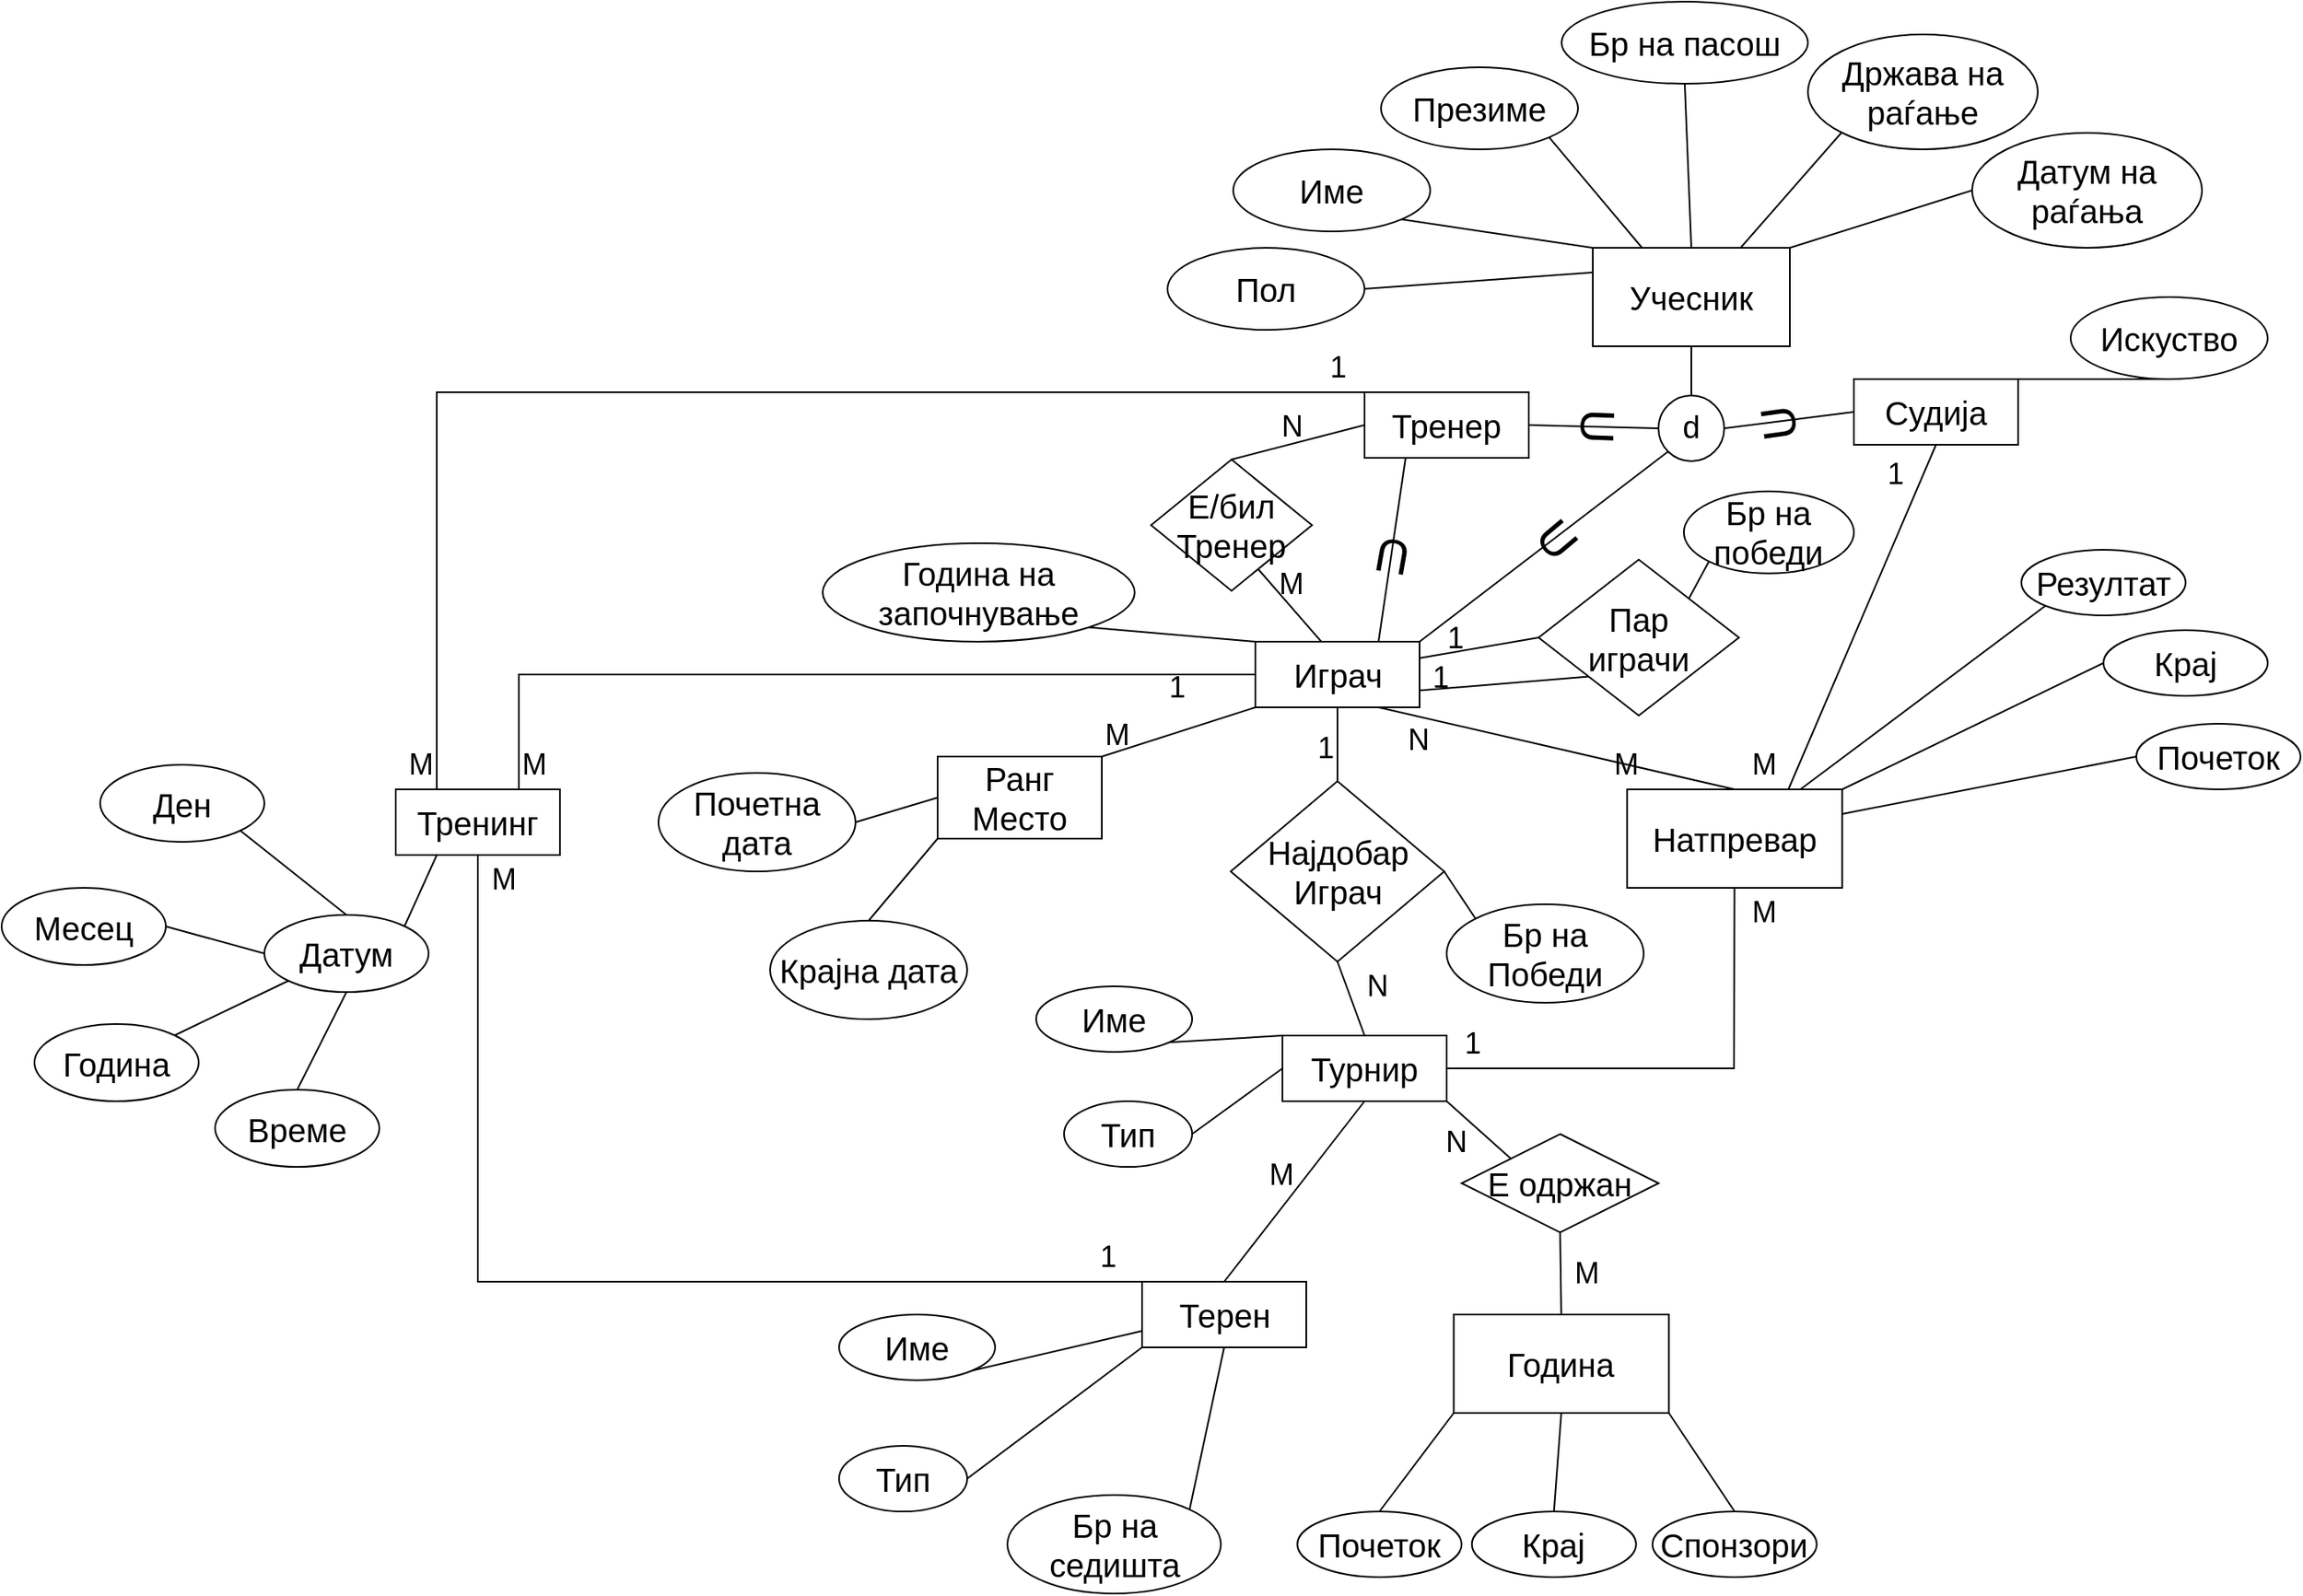 <mxfile version="22.0.8" type="github">
  <diagram name="Page-1" id="FcwNLVSg7qlGRx2GJkR5">
    <mxGraphModel dx="2709" dy="1056" grid="0" gridSize="10" guides="1" tooltips="1" connect="1" arrows="1" fold="1" page="0" pageScale="1" pageWidth="2000" pageHeight="2000" math="0" shadow="0">
      <root>
        <mxCell id="0" />
        <mxCell id="1" parent="0" />
        <mxCell id="ydbUJO7ty46xzWbRGcLs-16" style="edgeStyle=none;shape=connector;rounded=0;orthogonalLoop=1;jettySize=auto;html=1;exitX=0.5;exitY=1;exitDx=0;exitDy=0;labelBackgroundColor=default;strokeColor=default;align=center;verticalAlign=middle;fontFamily=Helvetica;fontSize=11;fontColor=default;endArrow=none;endFill=0;" parent="1" source="ydbUJO7ty46xzWbRGcLs-1" target="ydbUJO7ty46xzWbRGcLs-14" edge="1">
          <mxGeometry relative="1" as="geometry" />
        </mxCell>
        <mxCell id="ydbUJO7ty46xzWbRGcLs-1" value="&lt;font style=&quot;font-size: 20px;&quot;&gt;Учесник&lt;/font&gt;" style="rounded=0;whiteSpace=wrap;html=1;" parent="1" vertex="1">
          <mxGeometry x="499" y="240" width="120" height="60" as="geometry" />
        </mxCell>
        <mxCell id="ydbUJO7ty46xzWbRGcLs-9" style="edgeStyle=none;shape=connector;rounded=0;orthogonalLoop=1;jettySize=auto;html=1;exitX=1;exitY=1;exitDx=0;exitDy=0;entryX=0;entryY=0;entryDx=0;entryDy=0;labelBackgroundColor=default;strokeColor=default;align=center;verticalAlign=middle;fontFamily=Helvetica;fontSize=11;fontColor=default;endArrow=none;endFill=0;" parent="1" source="ydbUJO7ty46xzWbRGcLs-2" target="ydbUJO7ty46xzWbRGcLs-1" edge="1">
          <mxGeometry relative="1" as="geometry" />
        </mxCell>
        <mxCell id="ydbUJO7ty46xzWbRGcLs-2" value="&lt;span style=&quot;font-size: 20px;&quot;&gt;Име&lt;/span&gt;" style="ellipse;whiteSpace=wrap;html=1;" parent="1" vertex="1">
          <mxGeometry x="280" y="180" width="120" height="50" as="geometry" />
        </mxCell>
        <mxCell id="ydbUJO7ty46xzWbRGcLs-10" style="edgeStyle=none;shape=connector;rounded=0;orthogonalLoop=1;jettySize=auto;html=1;exitX=1;exitY=1;exitDx=0;exitDy=0;entryX=0.25;entryY=0;entryDx=0;entryDy=0;labelBackgroundColor=default;strokeColor=default;align=center;verticalAlign=middle;fontFamily=Helvetica;fontSize=11;fontColor=default;endArrow=none;endFill=0;" parent="1" source="ydbUJO7ty46xzWbRGcLs-3" target="ydbUJO7ty46xzWbRGcLs-1" edge="1">
          <mxGeometry relative="1" as="geometry" />
        </mxCell>
        <mxCell id="ydbUJO7ty46xzWbRGcLs-3" value="&lt;span style=&quot;font-size: 20px;&quot;&gt;Презиме&lt;/span&gt;" style="ellipse;whiteSpace=wrap;html=1;" parent="1" vertex="1">
          <mxGeometry x="370" y="130" width="120" height="50" as="geometry" />
        </mxCell>
        <mxCell id="ydbUJO7ty46xzWbRGcLs-11" style="edgeStyle=none;shape=connector;rounded=0;orthogonalLoop=1;jettySize=auto;html=1;exitX=0.5;exitY=1;exitDx=0;exitDy=0;entryX=0.5;entryY=0;entryDx=0;entryDy=0;labelBackgroundColor=default;strokeColor=default;align=center;verticalAlign=middle;fontFamily=Helvetica;fontSize=11;fontColor=default;endArrow=none;endFill=0;" parent="1" source="ydbUJO7ty46xzWbRGcLs-4" target="ydbUJO7ty46xzWbRGcLs-1" edge="1">
          <mxGeometry relative="1" as="geometry" />
        </mxCell>
        <mxCell id="ydbUJO7ty46xzWbRGcLs-4" value="&lt;span style=&quot;font-size: 20px;&quot;&gt;Бр на пасош&lt;/span&gt;" style="ellipse;whiteSpace=wrap;html=1;" parent="1" vertex="1">
          <mxGeometry x="480" y="90" width="150" height="50" as="geometry" />
        </mxCell>
        <mxCell id="ydbUJO7ty46xzWbRGcLs-8" style="rounded=0;orthogonalLoop=1;jettySize=auto;html=1;exitX=1;exitY=0.5;exitDx=0;exitDy=0;entryX=0;entryY=0.25;entryDx=0;entryDy=0;strokeColor=default;endArrow=none;endFill=0;" parent="1" source="ydbUJO7ty46xzWbRGcLs-5" target="ydbUJO7ty46xzWbRGcLs-1" edge="1">
          <mxGeometry relative="1" as="geometry" />
        </mxCell>
        <mxCell id="ydbUJO7ty46xzWbRGcLs-5" value="&lt;span style=&quot;font-size: 20px;&quot;&gt;Пол&lt;/span&gt;" style="ellipse;whiteSpace=wrap;html=1;" parent="1" vertex="1">
          <mxGeometry x="240" y="240" width="120" height="50" as="geometry" />
        </mxCell>
        <mxCell id="ydbUJO7ty46xzWbRGcLs-12" style="edgeStyle=none;shape=connector;rounded=0;orthogonalLoop=1;jettySize=auto;html=1;exitX=0;exitY=1;exitDx=0;exitDy=0;entryX=0.75;entryY=0;entryDx=0;entryDy=0;labelBackgroundColor=default;strokeColor=default;align=center;verticalAlign=middle;fontFamily=Helvetica;fontSize=11;fontColor=default;endArrow=none;endFill=0;" parent="1" source="ydbUJO7ty46xzWbRGcLs-6" target="ydbUJO7ty46xzWbRGcLs-1" edge="1">
          <mxGeometry relative="1" as="geometry" />
        </mxCell>
        <mxCell id="ydbUJO7ty46xzWbRGcLs-6" value="&lt;span style=&quot;font-size: 20px;&quot;&gt;Држава на раѓање&lt;/span&gt;" style="ellipse;whiteSpace=wrap;html=1;" parent="1" vertex="1">
          <mxGeometry x="630" y="110" width="140" height="70" as="geometry" />
        </mxCell>
        <mxCell id="ydbUJO7ty46xzWbRGcLs-13" style="edgeStyle=none;shape=connector;rounded=0;orthogonalLoop=1;jettySize=auto;html=1;exitX=0;exitY=0.5;exitDx=0;exitDy=0;entryX=1;entryY=0;entryDx=0;entryDy=0;labelBackgroundColor=default;strokeColor=default;align=center;verticalAlign=middle;fontFamily=Helvetica;fontSize=11;fontColor=default;endArrow=none;endFill=0;" parent="1" source="ydbUJO7ty46xzWbRGcLs-7" target="ydbUJO7ty46xzWbRGcLs-1" edge="1">
          <mxGeometry relative="1" as="geometry" />
        </mxCell>
        <mxCell id="ydbUJO7ty46xzWbRGcLs-7" value="&lt;span style=&quot;font-size: 20px;&quot;&gt;Датум на раѓања&lt;/span&gt;" style="ellipse;whiteSpace=wrap;html=1;" parent="1" vertex="1">
          <mxGeometry x="730" y="170" width="140" height="70" as="geometry" />
        </mxCell>
        <mxCell id="ydbUJO7ty46xzWbRGcLs-43" style="edgeStyle=none;shape=connector;rounded=0;orthogonalLoop=1;jettySize=auto;html=1;exitX=0;exitY=1;exitDx=0;exitDy=0;entryX=1;entryY=0;entryDx=0;entryDy=0;labelBackgroundColor=default;strokeColor=default;align=center;verticalAlign=middle;fontFamily=Helvetica;fontSize=11;fontColor=default;endArrow=none;endFill=0;" parent="1" source="ydbUJO7ty46xzWbRGcLs-14" target="ydbUJO7ty46xzWbRGcLs-23" edge="1">
          <mxGeometry relative="1" as="geometry" />
        </mxCell>
        <mxCell id="ydbUJO7ty46xzWbRGcLs-44" style="edgeStyle=none;shape=connector;rounded=0;orthogonalLoop=1;jettySize=auto;html=1;exitX=1;exitY=0.5;exitDx=0;exitDy=0;entryX=0;entryY=0.5;entryDx=0;entryDy=0;labelBackgroundColor=default;strokeColor=default;align=center;verticalAlign=middle;fontFamily=Helvetica;fontSize=11;fontColor=default;endArrow=none;endFill=0;" parent="1" source="ydbUJO7ty46xzWbRGcLs-14" target="ydbUJO7ty46xzWbRGcLs-25" edge="1">
          <mxGeometry relative="1" as="geometry" />
        </mxCell>
        <mxCell id="ydbUJO7ty46xzWbRGcLs-142" style="edgeStyle=none;shape=connector;rounded=0;orthogonalLoop=1;jettySize=auto;html=1;exitX=0;exitY=0.5;exitDx=0;exitDy=0;entryX=1;entryY=0.5;entryDx=0;entryDy=0;labelBackgroundColor=default;strokeColor=default;align=center;verticalAlign=middle;fontFamily=Helvetica;fontSize=11;fontColor=default;endArrow=none;endFill=0;" parent="1" source="ydbUJO7ty46xzWbRGcLs-14" target="ydbUJO7ty46xzWbRGcLs-24" edge="1">
          <mxGeometry relative="1" as="geometry" />
        </mxCell>
        <mxCell id="ydbUJO7ty46xzWbRGcLs-14" value="&lt;font style=&quot;font-size: 19px;&quot;&gt;d&lt;/font&gt;" style="ellipse;whiteSpace=wrap;html=1;aspect=fixed;fontFamily=Helvetica;fontSize=11;fontColor=default;" parent="1" vertex="1">
          <mxGeometry x="539" y="330" width="40" height="40" as="geometry" />
        </mxCell>
        <mxCell id="ydbUJO7ty46xzWbRGcLs-99" style="edgeStyle=none;shape=connector;rounded=0;orthogonalLoop=1;jettySize=auto;html=1;exitX=0.75;exitY=1;exitDx=0;exitDy=0;entryX=0;entryY=0;entryDx=0;entryDy=0;labelBackgroundColor=default;strokeColor=default;align=center;verticalAlign=middle;fontFamily=Helvetica;fontSize=11;fontColor=default;endArrow=none;endFill=0;" parent="1" source="ydbUJO7ty46xzWbRGcLs-23" target="ydbUJO7ty46xzWbRGcLs-98" edge="1">
          <mxGeometry relative="1" as="geometry" />
        </mxCell>
        <mxCell id="ydbUJO7ty46xzWbRGcLs-186" style="edgeStyle=none;shape=connector;rounded=0;orthogonalLoop=1;jettySize=auto;html=1;exitX=1;exitY=0.25;exitDx=0;exitDy=0;entryX=0;entryY=0.5;entryDx=0;entryDy=0;labelBackgroundColor=default;strokeColor=default;align=center;verticalAlign=middle;fontFamily=Helvetica;fontSize=11;fontColor=default;endArrow=none;endFill=0;" parent="1" source="ydbUJO7ty46xzWbRGcLs-23" target="ydbUJO7ty46xzWbRGcLs-184" edge="1">
          <mxGeometry relative="1" as="geometry" />
        </mxCell>
        <mxCell id="ydbUJO7ty46xzWbRGcLs-187" style="edgeStyle=none;shape=connector;rounded=0;orthogonalLoop=1;jettySize=auto;html=1;exitX=0.965;exitY=0.75;exitDx=0;exitDy=0;entryX=0;entryY=1;entryDx=0;entryDy=0;labelBackgroundColor=default;strokeColor=default;align=center;verticalAlign=middle;fontFamily=Helvetica;fontSize=11;fontColor=default;endArrow=none;endFill=0;exitPerimeter=0;" parent="1" source="ydbUJO7ty46xzWbRGcLs-23" target="ydbUJO7ty46xzWbRGcLs-184" edge="1">
          <mxGeometry relative="1" as="geometry" />
        </mxCell>
        <mxCell id="ydbUJO7ty46xzWbRGcLs-198" style="edgeStyle=none;shape=connector;rounded=0;orthogonalLoop=1;jettySize=auto;html=1;entryX=0.75;entryY=0;entryDx=0;entryDy=0;labelBackgroundColor=default;strokeColor=default;align=center;verticalAlign=middle;fontFamily=Helvetica;fontSize=11;fontColor=default;endArrow=none;endFill=0;" parent="1" source="ydbUJO7ty46xzWbRGcLs-23" target="ydbUJO7ty46xzWbRGcLs-191" edge="1">
          <mxGeometry relative="1" as="geometry">
            <Array as="points">
              <mxPoint x="-155" y="500" />
            </Array>
          </mxGeometry>
        </mxCell>
        <mxCell id="ydbUJO7ty46xzWbRGcLs-23" value="&lt;font style=&quot;font-size: 20px;&quot;&gt;Играч&lt;/font&gt;" style="whiteSpace=wrap;html=1;align=center;fontFamily=Helvetica;fontSize=11;fontColor=default;" parent="1" vertex="1">
          <mxGeometry x="293.5" y="480" width="100" height="40" as="geometry" />
        </mxCell>
        <mxCell id="ydbUJO7ty46xzWbRGcLs-62" style="edgeStyle=none;shape=connector;rounded=0;orthogonalLoop=1;jettySize=auto;html=1;exitX=1;exitY=0;exitDx=0;exitDy=0;entryX=0.5;entryY=1;entryDx=0;entryDy=0;labelBackgroundColor=default;strokeColor=default;align=center;verticalAlign=middle;fontFamily=Helvetica;fontSize=11;fontColor=default;endArrow=none;endFill=0;" parent="1" source="ydbUJO7ty46xzWbRGcLs-25" target="ydbUJO7ty46xzWbRGcLs-61" edge="1">
          <mxGeometry relative="1" as="geometry" />
        </mxCell>
        <mxCell id="ydbUJO7ty46xzWbRGcLs-25" value="&lt;font style=&quot;font-size: 20px;&quot;&gt;Судија&lt;/font&gt;" style="whiteSpace=wrap;html=1;align=center;fontFamily=Helvetica;fontSize=11;fontColor=default;" parent="1" vertex="1">
          <mxGeometry x="658" y="320" width="100" height="40" as="geometry" />
        </mxCell>
        <mxCell id="ydbUJO7ty46xzWbRGcLs-27" value="" style="ellipse;whiteSpace=wrap;html=1;align=center;aspect=fixed;fillColor=none;strokeColor=none;resizable=0;perimeter=centerPerimeter;rotatable=0;allowArrows=0;points=[];outlineConnect=1;fontFamily=Helvetica;fontSize=11;fontColor=default;" parent="1" vertex="1">
          <mxGeometry x="520" y="370" width="10" height="10" as="geometry" />
        </mxCell>
        <mxCell id="ydbUJO7ty46xzWbRGcLs-47" value="&lt;font style=&quot;font-size: 29px;&quot;&gt;U&lt;/font&gt;" style="text;html=1;strokeColor=none;fillColor=none;align=center;verticalAlign=middle;whiteSpace=wrap;rounded=0;fontSize=11;fontFamily=Helvetica;fontColor=default;rotation=50;" parent="1" vertex="1">
          <mxGeometry x="455.46" y="398" width="43.54" height="40.37" as="geometry" />
        </mxCell>
        <mxCell id="ydbUJO7ty46xzWbRGcLs-51" value="&lt;font style=&quot;font-size: 29px;&quot;&gt;U&lt;/font&gt;" style="text;html=1;strokeColor=none;fillColor=none;align=center;verticalAlign=middle;whiteSpace=wrap;rounded=0;fontSize=11;fontFamily=Helvetica;fontColor=default;rotation=92;" parent="1" vertex="1">
          <mxGeometry x="473.46" y="334" width="56.54" height="30" as="geometry" />
        </mxCell>
        <mxCell id="ydbUJO7ty46xzWbRGcLs-61" value="&lt;span style=&quot;font-size: 20px;&quot;&gt;Искуство&lt;/span&gt;" style="ellipse;whiteSpace=wrap;html=1;" parent="1" vertex="1">
          <mxGeometry x="790" y="270" width="120" height="50" as="geometry" />
        </mxCell>
        <mxCell id="ydbUJO7ty46xzWbRGcLs-77" style="edgeStyle=none;shape=connector;rounded=0;orthogonalLoop=1;jettySize=auto;html=1;exitX=1;exitY=1;exitDx=0;exitDy=0;entryX=0;entryY=0;entryDx=0;entryDy=0;labelBackgroundColor=default;strokeColor=default;align=center;verticalAlign=middle;fontFamily=Helvetica;fontSize=11;fontColor=default;endArrow=none;endFill=0;" parent="1" source="ydbUJO7ty46xzWbRGcLs-76" target="ydbUJO7ty46xzWbRGcLs-23" edge="1">
          <mxGeometry relative="1" as="geometry" />
        </mxCell>
        <mxCell id="ydbUJO7ty46xzWbRGcLs-76" value="&lt;span style=&quot;font-size: 20px;&quot;&gt;Година на започнување&lt;/span&gt;" style="ellipse;whiteSpace=wrap;html=1;" parent="1" vertex="1">
          <mxGeometry x="30" y="420" width="190" height="60" as="geometry" />
        </mxCell>
        <mxCell id="ydbUJO7ty46xzWbRGcLs-91" style="edgeStyle=none;shape=connector;rounded=0;orthogonalLoop=1;jettySize=auto;html=1;exitX=0;exitY=0.5;exitDx=0;exitDy=0;entryX=1;entryY=0.5;entryDx=0;entryDy=0;labelBackgroundColor=default;strokeColor=default;align=center;verticalAlign=middle;fontFamily=Helvetica;fontSize=11;fontColor=default;endArrow=none;endFill=0;" parent="1" source="ydbUJO7ty46xzWbRGcLs-78" target="ydbUJO7ty46xzWbRGcLs-88" edge="1">
          <mxGeometry relative="1" as="geometry" />
        </mxCell>
        <mxCell id="ydbUJO7ty46xzWbRGcLs-78" value="&lt;span style=&quot;font-size: 20px;&quot;&gt;Ранг Место&lt;/span&gt;" style="whiteSpace=wrap;html=1;align=center;fontFamily=Helvetica;fontSize=11;fontColor=default;" parent="1" vertex="1">
          <mxGeometry x="100" y="550" width="100" height="50" as="geometry" />
        </mxCell>
        <mxCell id="ydbUJO7ty46xzWbRGcLs-88" value="Почетна дата" style="ellipse;whiteSpace=wrap;html=1;align=center;fontFamily=Helvetica;fontSize=20;fontColor=default;" parent="1" vertex="1">
          <mxGeometry x="-70" y="560" width="120" height="60" as="geometry" />
        </mxCell>
        <mxCell id="ydbUJO7ty46xzWbRGcLs-90" style="edgeStyle=none;shape=connector;rounded=0;orthogonalLoop=1;jettySize=auto;html=1;exitX=0.5;exitY=0;exitDx=0;exitDy=0;entryX=0;entryY=1;entryDx=0;entryDy=0;labelBackgroundColor=default;strokeColor=default;align=center;verticalAlign=middle;fontFamily=Helvetica;fontSize=11;fontColor=default;endArrow=none;endFill=0;" parent="1" source="ydbUJO7ty46xzWbRGcLs-89" target="ydbUJO7ty46xzWbRGcLs-78" edge="1">
          <mxGeometry relative="1" as="geometry" />
        </mxCell>
        <mxCell id="ydbUJO7ty46xzWbRGcLs-89" value="Крајна дата" style="ellipse;whiteSpace=wrap;html=1;align=center;fontFamily=Helvetica;fontSize=20;fontColor=default;" parent="1" vertex="1">
          <mxGeometry x="-2" y="650" width="120" height="60" as="geometry" />
        </mxCell>
        <mxCell id="ydbUJO7ty46xzWbRGcLs-92" value="" style="endArrow=none;html=1;rounded=0;labelBackgroundColor=default;strokeColor=default;align=center;verticalAlign=middle;fontFamily=Helvetica;fontSize=11;fontColor=default;shape=connector;exitX=1;exitY=0;exitDx=0;exitDy=0;entryX=0;entryY=1;entryDx=0;entryDy=0;" parent="1" source="ydbUJO7ty46xzWbRGcLs-78" target="ydbUJO7ty46xzWbRGcLs-23" edge="1">
          <mxGeometry relative="1" as="geometry">
            <mxPoint x="330" y="510" as="sourcePoint" />
            <mxPoint x="490" y="510" as="targetPoint" />
          </mxGeometry>
        </mxCell>
        <mxCell id="ydbUJO7ty46xzWbRGcLs-93" value="M" style="resizable=0;html=1;whiteSpace=wrap;align=left;verticalAlign=bottom;fontFamily=Helvetica;fontSize=18;fontColor=default;" parent="ydbUJO7ty46xzWbRGcLs-92" connectable="0" vertex="1">
          <mxGeometry x="-1" relative="1" as="geometry" />
        </mxCell>
        <mxCell id="ydbUJO7ty46xzWbRGcLs-94" value="" style="resizable=0;html=1;whiteSpace=wrap;align=right;verticalAlign=bottom;fontFamily=Helvetica;fontSize=11;fontColor=default;" parent="ydbUJO7ty46xzWbRGcLs-92" connectable="0" vertex="1">
          <mxGeometry x="1" relative="1" as="geometry" />
        </mxCell>
        <mxCell id="ydbUJO7ty46xzWbRGcLs-116" style="edgeStyle=none;shape=connector;rounded=0;orthogonalLoop=1;jettySize=auto;html=1;exitX=0.5;exitY=0;exitDx=0;exitDy=0;entryX=0.5;entryY=1;entryDx=0;entryDy=0;labelBackgroundColor=default;strokeColor=default;align=center;verticalAlign=middle;fontFamily=Helvetica;fontSize=11;fontColor=default;endArrow=none;endFill=0;" parent="1" source="ydbUJO7ty46xzWbRGcLs-109" target="ydbUJO7ty46xzWbRGcLs-115" edge="1">
          <mxGeometry relative="1" as="geometry" />
        </mxCell>
        <mxCell id="ydbUJO7ty46xzWbRGcLs-109" value="&lt;font style=&quot;font-size: 20px;&quot;&gt;Турнир&lt;/font&gt;" style="whiteSpace=wrap;html=1;align=center;fontFamily=Helvetica;fontSize=11;fontColor=default;" parent="1" vertex="1">
          <mxGeometry x="310" y="720" width="100" height="40" as="geometry" />
        </mxCell>
        <mxCell id="ydbUJO7ty46xzWbRGcLs-114" style="edgeStyle=none;shape=connector;rounded=0;orthogonalLoop=1;jettySize=auto;html=1;exitX=1;exitY=0.5;exitDx=0;exitDy=0;entryX=0;entryY=0.5;entryDx=0;entryDy=0;labelBackgroundColor=default;strokeColor=default;align=center;verticalAlign=middle;fontFamily=Helvetica;fontSize=11;fontColor=default;endArrow=none;endFill=0;" parent="1" source="ydbUJO7ty46xzWbRGcLs-111" target="ydbUJO7ty46xzWbRGcLs-109" edge="1">
          <mxGeometry relative="1" as="geometry" />
        </mxCell>
        <mxCell id="ydbUJO7ty46xzWbRGcLs-111" value="&lt;span style=&quot;font-size: 20px;&quot;&gt;Тип&lt;br&gt;&lt;/span&gt;" style="ellipse;whiteSpace=wrap;html=1;" parent="1" vertex="1">
          <mxGeometry x="177" y="760" width="78" height="40" as="geometry" />
        </mxCell>
        <mxCell id="ydbUJO7ty46xzWbRGcLs-113" style="edgeStyle=none;shape=connector;rounded=0;orthogonalLoop=1;jettySize=auto;html=1;exitX=1;exitY=1;exitDx=0;exitDy=0;entryX=0;entryY=0;entryDx=0;entryDy=0;labelBackgroundColor=default;strokeColor=default;align=center;verticalAlign=middle;fontFamily=Helvetica;fontSize=11;fontColor=default;endArrow=none;endFill=0;" parent="1" source="ydbUJO7ty46xzWbRGcLs-112" target="ydbUJO7ty46xzWbRGcLs-109" edge="1">
          <mxGeometry relative="1" as="geometry" />
        </mxCell>
        <mxCell id="ydbUJO7ty46xzWbRGcLs-112" value="&lt;span style=&quot;font-size: 20px;&quot;&gt;Име&lt;/span&gt;" style="ellipse;whiteSpace=wrap;html=1;" parent="1" vertex="1">
          <mxGeometry x="160" y="690" width="95" height="40" as="geometry" />
        </mxCell>
        <mxCell id="ydbUJO7ty46xzWbRGcLs-117" style="edgeStyle=none;shape=connector;rounded=0;orthogonalLoop=1;jettySize=auto;html=1;exitX=0.5;exitY=0;exitDx=0;exitDy=0;entryX=0.5;entryY=1;entryDx=0;entryDy=0;labelBackgroundColor=default;strokeColor=default;align=center;verticalAlign=middle;fontFamily=Helvetica;fontSize=11;fontColor=default;endArrow=none;endFill=0;" parent="1" source="ydbUJO7ty46xzWbRGcLs-115" target="ydbUJO7ty46xzWbRGcLs-23" edge="1">
          <mxGeometry relative="1" as="geometry" />
        </mxCell>
        <mxCell id="ydbUJO7ty46xzWbRGcLs-115" value="&lt;font style=&quot;font-size: 20px;&quot;&gt;Најдобар Играч&lt;/font&gt;" style="shape=rhombus;perimeter=rhombusPerimeter;whiteSpace=wrap;html=1;align=center;fontFamily=Helvetica;fontSize=11;fontColor=default;" parent="1" vertex="1">
          <mxGeometry x="278.5" y="565" width="130" height="110" as="geometry" />
        </mxCell>
        <mxCell id="ydbUJO7ty46xzWbRGcLs-122" value="М" style="text;html=1;strokeColor=none;fillColor=none;align=center;verticalAlign=middle;whiteSpace=wrap;rounded=0;fontSize=18;fontFamily=Helvetica;fontColor=default;" parent="1" vertex="1">
          <mxGeometry x="300" y="430" width="31" height="30" as="geometry" />
        </mxCell>
        <mxCell id="ydbUJO7ty46xzWbRGcLs-123" value="&lt;font style=&quot;font-size: 18px;&quot;&gt;N&lt;/font&gt;" style="text;html=1;strokeColor=none;fillColor=none;align=center;verticalAlign=middle;whiteSpace=wrap;rounded=0;fontSize=11;fontFamily=Helvetica;fontColor=default;" parent="1" vertex="1">
          <mxGeometry x="300.0" y="334" width="31.54" height="30" as="geometry" />
        </mxCell>
        <mxCell id="ydbUJO7ty46xzWbRGcLs-124" value="&lt;font style=&quot;font-size: 18px;&quot;&gt;N&lt;/font&gt;" style="text;html=1;strokeColor=none;fillColor=none;align=center;verticalAlign=middle;whiteSpace=wrap;rounded=0;fontSize=11;fontFamily=Helvetica;fontColor=default;" parent="1" vertex="1">
          <mxGeometry x="352" y="675" width="31.54" height="30" as="geometry" />
        </mxCell>
        <mxCell id="ydbUJO7ty46xzWbRGcLs-125" value="1" style="text;html=1;strokeColor=none;fillColor=none;align=center;verticalAlign=middle;whiteSpace=wrap;rounded=0;fontSize=18;fontFamily=Helvetica;fontColor=default;" parent="1" vertex="1">
          <mxGeometry x="321" y="530" width="31" height="30" as="geometry" />
        </mxCell>
        <mxCell id="ydbUJO7ty46xzWbRGcLs-133" style="edgeStyle=none;shape=connector;rounded=0;orthogonalLoop=1;jettySize=auto;html=1;exitX=0.5;exitY=0;exitDx=0;exitDy=0;entryX=0.5;entryY=1;entryDx=0;entryDy=0;labelBackgroundColor=default;strokeColor=default;align=center;verticalAlign=middle;fontFamily=Helvetica;fontSize=11;fontColor=default;endArrow=none;endFill=0;" parent="1" source="ydbUJO7ty46xzWbRGcLs-126" target="ydbUJO7ty46xzWbRGcLs-109" edge="1">
          <mxGeometry relative="1" as="geometry" />
        </mxCell>
        <mxCell id="ydbUJO7ty46xzWbRGcLs-197" style="edgeStyle=none;shape=connector;rounded=0;orthogonalLoop=1;jettySize=auto;html=1;exitX=0;exitY=0;exitDx=0;exitDy=0;entryX=0.5;entryY=1;entryDx=0;entryDy=0;labelBackgroundColor=default;strokeColor=default;align=center;verticalAlign=middle;fontFamily=Helvetica;fontSize=11;fontColor=default;endArrow=none;endFill=0;" parent="1" source="ydbUJO7ty46xzWbRGcLs-126" target="ydbUJO7ty46xzWbRGcLs-191" edge="1">
          <mxGeometry relative="1" as="geometry">
            <Array as="points">
              <mxPoint x="-180" y="870" />
            </Array>
          </mxGeometry>
        </mxCell>
        <mxCell id="ydbUJO7ty46xzWbRGcLs-126" value="&lt;font style=&quot;font-size: 20px;&quot;&gt;Терен&lt;br&gt;&lt;/font&gt;" style="whiteSpace=wrap;html=1;align=center;fontFamily=Helvetica;fontSize=11;fontColor=default;" parent="1" vertex="1">
          <mxGeometry x="224.5" y="870" width="100" height="40" as="geometry" />
        </mxCell>
        <mxCell id="ydbUJO7ty46xzWbRGcLs-127" style="edgeStyle=none;shape=connector;rounded=0;orthogonalLoop=1;jettySize=auto;html=1;exitX=1;exitY=0.5;exitDx=0;exitDy=0;entryX=0;entryY=1;entryDx=0;entryDy=0;labelBackgroundColor=default;strokeColor=default;align=center;verticalAlign=middle;fontFamily=Helvetica;fontSize=11;fontColor=default;endArrow=none;endFill=0;" parent="1" source="ydbUJO7ty46xzWbRGcLs-128" target="ydbUJO7ty46xzWbRGcLs-126" edge="1">
          <mxGeometry relative="1" as="geometry">
            <mxPoint x="196" y="890" as="targetPoint" />
          </mxGeometry>
        </mxCell>
        <mxCell id="ydbUJO7ty46xzWbRGcLs-128" value="&lt;span style=&quot;font-size: 20px;&quot;&gt;Тип&lt;br&gt;&lt;/span&gt;" style="ellipse;whiteSpace=wrap;html=1;" parent="1" vertex="1">
          <mxGeometry x="40" y="970" width="78" height="40" as="geometry" />
        </mxCell>
        <mxCell id="ydbUJO7ty46xzWbRGcLs-129" style="edgeStyle=none;shape=connector;rounded=0;orthogonalLoop=1;jettySize=auto;html=1;exitX=1;exitY=1;exitDx=0;exitDy=0;entryX=0;entryY=0.75;entryDx=0;entryDy=0;labelBackgroundColor=default;strokeColor=default;align=center;verticalAlign=middle;fontFamily=Helvetica;fontSize=11;fontColor=default;endArrow=none;endFill=0;" parent="1" source="ydbUJO7ty46xzWbRGcLs-130" target="ydbUJO7ty46xzWbRGcLs-126" edge="1">
          <mxGeometry relative="1" as="geometry">
            <mxPoint x="196" y="870" as="targetPoint" />
          </mxGeometry>
        </mxCell>
        <mxCell id="ydbUJO7ty46xzWbRGcLs-130" value="&lt;span style=&quot;font-size: 20px;&quot;&gt;Име&lt;/span&gt;" style="ellipse;whiteSpace=wrap;html=1;" parent="1" vertex="1">
          <mxGeometry x="40" y="890" width="95" height="40" as="geometry" />
        </mxCell>
        <mxCell id="ydbUJO7ty46xzWbRGcLs-132" style="edgeStyle=none;shape=connector;rounded=0;orthogonalLoop=1;jettySize=auto;html=1;exitX=1;exitY=0;exitDx=0;exitDy=0;entryX=0.5;entryY=1;entryDx=0;entryDy=0;labelBackgroundColor=default;strokeColor=default;align=center;verticalAlign=middle;fontFamily=Helvetica;fontSize=11;fontColor=default;endArrow=none;endFill=0;" parent="1" source="ydbUJO7ty46xzWbRGcLs-131" target="ydbUJO7ty46xzWbRGcLs-126" edge="1">
          <mxGeometry relative="1" as="geometry">
            <mxPoint x="196" y="910" as="targetPoint" />
          </mxGeometry>
        </mxCell>
        <mxCell id="ydbUJO7ty46xzWbRGcLs-131" value="&lt;span style=&quot;font-size: 20px;&quot;&gt;Бр на седишта&lt;/span&gt;" style="ellipse;whiteSpace=wrap;html=1;" parent="1" vertex="1">
          <mxGeometry x="142.5" y="1000" width="130" height="60" as="geometry" />
        </mxCell>
        <mxCell id="ydbUJO7ty46xzWbRGcLs-134" value="М" style="text;html=1;strokeColor=none;fillColor=none;align=center;verticalAlign=middle;whiteSpace=wrap;rounded=0;fontSize=18;fontFamily=Helvetica;fontColor=default;" parent="1" vertex="1">
          <mxGeometry x="293.5" y="790" width="31" height="30" as="geometry" />
        </mxCell>
        <mxCell id="ydbUJO7ty46xzWbRGcLs-18" value="" style="ellipse;whiteSpace=wrap;html=1;align=center;aspect=fixed;fillColor=none;strokeColor=none;resizable=0;perimeter=centerPerimeter;rotatable=0;allowArrows=0;points=[];outlineConnect=1;fontFamily=Helvetica;fontSize=11;fontColor=default;" parent="1" vertex="1">
          <mxGeometry x="658" y="517" width="10" height="10" as="geometry" />
        </mxCell>
        <mxCell id="ydbUJO7ty46xzWbRGcLs-100" style="edgeStyle=none;shape=connector;rounded=0;orthogonalLoop=1;jettySize=auto;html=1;exitX=0.5;exitY=0;exitDx=0;exitDy=0;entryX=0;entryY=0.5;entryDx=0;entryDy=0;labelBackgroundColor=default;strokeColor=default;align=center;verticalAlign=middle;fontFamily=Helvetica;fontSize=11;fontColor=default;endArrow=none;endFill=0;" parent="1" source="ydbUJO7ty46xzWbRGcLs-98" target="ydbUJO7ty46xzWbRGcLs-24" edge="1">
          <mxGeometry relative="1" as="geometry">
            <mxPoint x="711.46" y="587" as="targetPoint" />
          </mxGeometry>
        </mxCell>
        <mxCell id="ydbUJO7ty46xzWbRGcLs-98" value="&lt;font style=&quot;font-size: 20px;&quot;&gt;Е/бил Тренер&lt;/font&gt;" style="shape=rhombus;perimeter=rhombusPerimeter;whiteSpace=wrap;html=1;align=center;fontFamily=Helvetica;fontSize=11;fontColor=default;" parent="1" vertex="1">
          <mxGeometry x="230" y="369" width="98" height="80" as="geometry" />
        </mxCell>
        <mxCell id="ydbUJO7ty46xzWbRGcLs-56" value="&lt;font style=&quot;font-size: 29px;&quot;&gt;U&lt;/font&gt;" style="text;html=1;strokeColor=none;fillColor=none;align=center;verticalAlign=middle;whiteSpace=wrap;rounded=0;fontSize=11;fontFamily=Helvetica;fontColor=default;rotation=-170;" parent="1" vertex="1">
          <mxGeometry x="352" y="393" width="50" height="70" as="geometry" />
        </mxCell>
        <mxCell id="ydbUJO7ty46xzWbRGcLs-55" style="edgeStyle=none;shape=connector;rounded=0;orthogonalLoop=1;jettySize=auto;html=1;exitX=0.75;exitY=0;exitDx=0;exitDy=0;entryX=0.25;entryY=1;entryDx=0;entryDy=0;labelBackgroundColor=default;strokeColor=default;align=center;verticalAlign=middle;fontFamily=Helvetica;fontSize=11;fontColor=default;endArrow=none;endFill=0;" parent="1" source="ydbUJO7ty46xzWbRGcLs-23" target="ydbUJO7ty46xzWbRGcLs-24" edge="1">
          <mxGeometry relative="1" as="geometry">
            <mxPoint x="582" y="487" as="sourcePoint" />
          </mxGeometry>
        </mxCell>
        <mxCell id="ydbUJO7ty46xzWbRGcLs-194" style="edgeStyle=orthogonalEdgeStyle;shape=connector;rounded=0;orthogonalLoop=1;jettySize=auto;html=1;exitX=0;exitY=0;exitDx=0;exitDy=0;labelBackgroundColor=default;strokeColor=default;align=center;verticalAlign=middle;fontFamily=Helvetica;fontSize=11;fontColor=default;endArrow=none;endFill=0;entryX=0.25;entryY=0;entryDx=0;entryDy=0;" parent="1" source="ydbUJO7ty46xzWbRGcLs-24" target="ydbUJO7ty46xzWbRGcLs-191" edge="1">
          <mxGeometry relative="1" as="geometry">
            <mxPoint x="-240" y="540" as="targetPoint" />
            <Array as="points">
              <mxPoint x="-205" y="328" />
            </Array>
          </mxGeometry>
        </mxCell>
        <mxCell id="ydbUJO7ty46xzWbRGcLs-24" value="&lt;font style=&quot;font-size: 20px;&quot;&gt;Тренер&lt;/font&gt;" style="whiteSpace=wrap;html=1;align=center;fontFamily=Helvetica;fontSize=11;fontColor=default;" parent="1" vertex="1">
          <mxGeometry x="360.0" y="328" width="100" height="40" as="geometry" />
        </mxCell>
        <mxCell id="ydbUJO7ty46xzWbRGcLs-53" value="&lt;font style=&quot;font-size: 29px;&quot;&gt;U&lt;/font&gt;" style="text;html=1;strokeColor=none;fillColor=none;align=center;verticalAlign=middle;whiteSpace=wrap;rounded=0;fontSize=11;fontFamily=Helvetica;fontColor=default;rotation=-98;" parent="1" vertex="1">
          <mxGeometry x="598.45" y="321.28" width="28" height="50" as="geometry" />
        </mxCell>
        <mxCell id="ydbUJO7ty46xzWbRGcLs-141" value="М" style="text;html=1;strokeColor=none;fillColor=none;align=center;verticalAlign=middle;whiteSpace=wrap;rounded=0;fontSize=18;fontFamily=Helvetica;fontColor=default;" parent="1" vertex="1">
          <mxGeometry x="-230" y="540" width="31" height="30" as="geometry" />
        </mxCell>
        <mxCell id="ydbUJO7ty46xzWbRGcLs-151" style="edgeStyle=none;shape=connector;rounded=0;orthogonalLoop=1;jettySize=auto;html=1;exitX=1;exitY=1;exitDx=0;exitDy=0;entryX=0.5;entryY=0;entryDx=0;entryDy=0;labelBackgroundColor=default;strokeColor=default;align=center;verticalAlign=middle;fontFamily=Helvetica;fontSize=11;fontColor=default;endArrow=none;endFill=0;" parent="1" source="ydbUJO7ty46xzWbRGcLs-145" target="ydbUJO7ty46xzWbRGcLs-150" edge="1">
          <mxGeometry relative="1" as="geometry" />
        </mxCell>
        <mxCell id="ydbUJO7ty46xzWbRGcLs-145" value="&lt;font style=&quot;font-size: 20px;&quot;&gt;Година&lt;/font&gt;" style="whiteSpace=wrap;html=1;align=center;fontFamily=Helvetica;fontSize=11;fontColor=default;" parent="1" vertex="1">
          <mxGeometry x="414.31" y="890" width="131" height="60" as="geometry" />
        </mxCell>
        <mxCell id="ydbUJO7ty46xzWbRGcLs-148" style="edgeStyle=none;shape=connector;rounded=0;orthogonalLoop=1;jettySize=auto;html=1;exitX=0.5;exitY=0;exitDx=0;exitDy=0;entryX=0;entryY=1;entryDx=0;entryDy=0;labelBackgroundColor=default;strokeColor=default;align=center;verticalAlign=middle;fontFamily=Helvetica;fontSize=11;fontColor=default;endArrow=none;endFill=0;" parent="1" source="ydbUJO7ty46xzWbRGcLs-146" target="ydbUJO7ty46xzWbRGcLs-145" edge="1">
          <mxGeometry relative="1" as="geometry" />
        </mxCell>
        <mxCell id="ydbUJO7ty46xzWbRGcLs-146" value="&lt;span style=&quot;font-size: 20px;&quot;&gt;Почеток&lt;/span&gt;" style="ellipse;whiteSpace=wrap;html=1;" parent="1" vertex="1">
          <mxGeometry x="319.09" y="1010" width="100" height="40" as="geometry" />
        </mxCell>
        <mxCell id="ydbUJO7ty46xzWbRGcLs-149" style="edgeStyle=none;shape=connector;rounded=0;orthogonalLoop=1;jettySize=auto;html=1;exitX=0.5;exitY=0;exitDx=0;exitDy=0;entryX=0.5;entryY=1;entryDx=0;entryDy=0;labelBackgroundColor=default;strokeColor=default;align=center;verticalAlign=middle;fontFamily=Helvetica;fontSize=11;fontColor=default;endArrow=none;endFill=0;" parent="1" source="ydbUJO7ty46xzWbRGcLs-147" target="ydbUJO7ty46xzWbRGcLs-145" edge="1">
          <mxGeometry relative="1" as="geometry" />
        </mxCell>
        <mxCell id="ydbUJO7ty46xzWbRGcLs-147" value="&lt;span style=&quot;font-size: 20px;&quot;&gt;Крај&lt;/span&gt;" style="ellipse;whiteSpace=wrap;html=1;" parent="1" vertex="1">
          <mxGeometry x="425.36" y="1010" width="100" height="40" as="geometry" />
        </mxCell>
        <mxCell id="ydbUJO7ty46xzWbRGcLs-150" value="&lt;span style=&quot;font-size: 20px;&quot;&gt;Спонзори&lt;/span&gt;" style="ellipse;whiteSpace=wrap;html=1;" parent="1" vertex="1">
          <mxGeometry x="535.36" y="1010" width="100" height="40" as="geometry" />
        </mxCell>
        <mxCell id="ydbUJO7ty46xzWbRGcLs-153" style="edgeStyle=none;shape=connector;rounded=0;orthogonalLoop=1;jettySize=auto;html=1;exitX=0;exitY=0;exitDx=0;exitDy=0;entryX=1;entryY=1;entryDx=0;entryDy=0;labelBackgroundColor=default;strokeColor=default;align=center;verticalAlign=middle;fontFamily=Helvetica;fontSize=11;fontColor=default;endArrow=none;endFill=0;" parent="1" source="ydbUJO7ty46xzWbRGcLs-152" target="ydbUJO7ty46xzWbRGcLs-109" edge="1">
          <mxGeometry relative="1" as="geometry" />
        </mxCell>
        <mxCell id="ydbUJO7ty46xzWbRGcLs-154" style="edgeStyle=none;shape=connector;rounded=0;orthogonalLoop=1;jettySize=auto;html=1;exitX=0.5;exitY=1;exitDx=0;exitDy=0;entryX=0.5;entryY=0;entryDx=0;entryDy=0;labelBackgroundColor=default;strokeColor=default;align=center;verticalAlign=middle;fontFamily=Helvetica;fontSize=11;fontColor=default;endArrow=none;endFill=0;" parent="1" source="ydbUJO7ty46xzWbRGcLs-152" target="ydbUJO7ty46xzWbRGcLs-145" edge="1">
          <mxGeometry relative="1" as="geometry" />
        </mxCell>
        <mxCell id="ydbUJO7ty46xzWbRGcLs-152" value="&lt;font style=&quot;font-size: 20px;&quot;&gt;Е одржан&lt;/font&gt;" style="shape=rhombus;perimeter=rhombusPerimeter;whiteSpace=wrap;html=1;align=center;fontFamily=Helvetica;fontSize=11;fontColor=default;" parent="1" vertex="1">
          <mxGeometry x="419.09" y="780" width="120" height="60" as="geometry" />
        </mxCell>
        <mxCell id="ydbUJO7ty46xzWbRGcLs-155" value="&lt;font style=&quot;font-size: 18px;&quot;&gt;N&lt;/font&gt;" style="text;html=1;strokeColor=none;fillColor=none;align=center;verticalAlign=middle;whiteSpace=wrap;rounded=0;fontSize=11;fontFamily=Helvetica;fontColor=default;" parent="1" vertex="1">
          <mxGeometry x="376.96" y="525" width="31.54" height="30" as="geometry" />
        </mxCell>
        <mxCell id="ydbUJO7ty46xzWbRGcLs-156" value="&lt;font style=&quot;font-size: 18px;&quot;&gt;1&lt;/font&gt;" style="text;html=1;strokeColor=none;fillColor=none;align=center;verticalAlign=middle;whiteSpace=wrap;rounded=0;fontSize=11;fontFamily=Helvetica;fontColor=default;" parent="1" vertex="1">
          <mxGeometry x="410" y="710" width="31.54" height="30" as="geometry" />
        </mxCell>
        <mxCell id="ydbUJO7ty46xzWbRGcLs-157" value="&lt;font style=&quot;font-size: 18px;&quot;&gt;N&lt;/font&gt;" style="text;html=1;strokeColor=none;fillColor=none;align=center;verticalAlign=middle;whiteSpace=wrap;rounded=0;fontSize=11;fontFamily=Helvetica;fontColor=default;" parent="1" vertex="1">
          <mxGeometry x="400" y="770" width="31.54" height="30" as="geometry" />
        </mxCell>
        <mxCell id="ydbUJO7ty46xzWbRGcLs-158" value="М" style="text;html=1;strokeColor=none;fillColor=none;align=center;verticalAlign=middle;whiteSpace=wrap;rounded=0;fontSize=18;fontFamily=Helvetica;fontColor=default;" parent="1" vertex="1">
          <mxGeometry x="504.36" y="540" width="31" height="30" as="geometry" />
        </mxCell>
        <mxCell id="ydbUJO7ty46xzWbRGcLs-159" value="М" style="text;html=1;strokeColor=none;fillColor=none;align=center;verticalAlign=middle;whiteSpace=wrap;rounded=0;fontSize=18;fontFamily=Helvetica;fontColor=default;" parent="1" vertex="1">
          <mxGeometry x="588" y="540" width="31" height="30" as="geometry" />
        </mxCell>
        <mxCell id="ydbUJO7ty46xzWbRGcLs-160" value="М" style="text;html=1;strokeColor=none;fillColor=none;align=center;verticalAlign=middle;whiteSpace=wrap;rounded=0;fontSize=18;fontFamily=Helvetica;fontColor=default;" parent="1" vertex="1">
          <mxGeometry x="480" y="850" width="31" height="30" as="geometry" />
        </mxCell>
        <mxCell id="ydbUJO7ty46xzWbRGcLs-162" style="edgeStyle=none;shape=connector;rounded=0;orthogonalLoop=1;jettySize=auto;html=1;exitX=0;exitY=0.5;exitDx=0;exitDy=0;entryX=0;entryY=0.25;entryDx=0;entryDy=0;labelBackgroundColor=default;strokeColor=default;align=center;verticalAlign=middle;fontFamily=Helvetica;fontSize=11;fontColor=default;endArrow=none;endFill=0;" parent="1" source="ydbUJO7ty46xzWbRGcLs-1" target="ydbUJO7ty46xzWbRGcLs-1" edge="1">
          <mxGeometry relative="1" as="geometry" />
        </mxCell>
        <mxCell id="ydbUJO7ty46xzWbRGcLs-165" style="edgeStyle=none;shape=connector;rounded=0;orthogonalLoop=1;jettySize=auto;html=1;exitX=0;exitY=0;exitDx=0;exitDy=0;entryX=1;entryY=0.5;entryDx=0;entryDy=0;labelBackgroundColor=default;strokeColor=default;align=center;verticalAlign=middle;fontFamily=Helvetica;fontSize=11;fontColor=default;endArrow=none;endFill=0;" parent="1" source="ydbUJO7ty46xzWbRGcLs-163" target="ydbUJO7ty46xzWbRGcLs-115" edge="1">
          <mxGeometry relative="1" as="geometry" />
        </mxCell>
        <mxCell id="ydbUJO7ty46xzWbRGcLs-163" value="Бр на Победи" style="ellipse;whiteSpace=wrap;html=1;align=center;fontFamily=Helvetica;fontSize=20;fontColor=default;" parent="1" vertex="1">
          <mxGeometry x="410" y="640" width="120" height="60" as="geometry" />
        </mxCell>
        <mxCell id="ydbUJO7ty46xzWbRGcLs-166" style="edgeStyle=none;shape=connector;rounded=0;orthogonalLoop=1;jettySize=auto;html=1;entryX=1;entryY=0.5;entryDx=0;entryDy=0;labelBackgroundColor=default;strokeColor=default;align=center;verticalAlign=middle;fontFamily=Helvetica;fontSize=11;fontColor=default;endArrow=none;endFill=0;" parent="1" source="ydbUJO7ty46xzWbRGcLs-164" target="ydbUJO7ty46xzWbRGcLs-109" edge="1">
          <mxGeometry relative="1" as="geometry">
            <Array as="points">
              <mxPoint x="585" y="740" />
            </Array>
          </mxGeometry>
        </mxCell>
        <mxCell id="ydbUJO7ty46xzWbRGcLs-167" style="edgeStyle=none;shape=connector;rounded=0;orthogonalLoop=1;jettySize=auto;html=1;exitX=0.5;exitY=0;exitDx=0;exitDy=0;entryX=0.75;entryY=1;entryDx=0;entryDy=0;labelBackgroundColor=default;strokeColor=default;align=center;verticalAlign=middle;fontFamily=Helvetica;fontSize=11;fontColor=default;endArrow=none;endFill=0;" parent="1" source="ydbUJO7ty46xzWbRGcLs-164" target="ydbUJO7ty46xzWbRGcLs-23" edge="1">
          <mxGeometry relative="1" as="geometry">
            <Array as="points" />
          </mxGeometry>
        </mxCell>
        <mxCell id="ydbUJO7ty46xzWbRGcLs-168" style="edgeStyle=none;shape=connector;rounded=0;orthogonalLoop=1;jettySize=auto;html=1;entryX=0.5;entryY=1;entryDx=0;entryDy=0;labelBackgroundColor=default;strokeColor=default;align=center;verticalAlign=middle;fontFamily=Helvetica;fontSize=11;fontColor=default;endArrow=none;endFill=0;exitX=0.75;exitY=0;exitDx=0;exitDy=0;" parent="1" source="ydbUJO7ty46xzWbRGcLs-164" target="ydbUJO7ty46xzWbRGcLs-25" edge="1">
          <mxGeometry relative="1" as="geometry">
            <mxPoint x="620" y="560" as="sourcePoint" />
          </mxGeometry>
        </mxCell>
        <mxCell id="ydbUJO7ty46xzWbRGcLs-164" value="&lt;font style=&quot;font-size: 20px;&quot;&gt;Натпревар&lt;/font&gt;" style="whiteSpace=wrap;html=1;align=center;fontFamily=Helvetica;fontSize=11;fontColor=default;" parent="1" vertex="1">
          <mxGeometry x="519.86" y="570" width="131" height="60" as="geometry" />
        </mxCell>
        <mxCell id="ydbUJO7ty46xzWbRGcLs-171" value="&lt;font style=&quot;font-size: 18px;&quot;&gt;M&lt;/font&gt;" style="text;html=1;strokeColor=none;fillColor=none;align=center;verticalAlign=middle;whiteSpace=wrap;rounded=0;fontSize=11;fontFamily=Helvetica;fontColor=default;" parent="1" vertex="1">
          <mxGeometry x="-180" y="610" width="31.54" height="30" as="geometry" />
        </mxCell>
        <mxCell id="ydbUJO7ty46xzWbRGcLs-173" value="М" style="text;html=1;strokeColor=none;fillColor=none;align=center;verticalAlign=middle;whiteSpace=wrap;rounded=0;fontSize=18;fontFamily=Helvetica;fontColor=default;" parent="1" vertex="1">
          <mxGeometry x="588" y="630" width="31" height="30" as="geometry" />
        </mxCell>
        <mxCell id="ydbUJO7ty46xzWbRGcLs-174" value="1" style="text;html=1;strokeColor=none;fillColor=none;align=center;verticalAlign=middle;whiteSpace=wrap;rounded=0;fontSize=18;fontFamily=Helvetica;fontColor=default;" parent="1" vertex="1">
          <mxGeometry x="668" y="363" width="31" height="30" as="geometry" />
        </mxCell>
        <mxCell id="ydbUJO7ty46xzWbRGcLs-178" style="edgeStyle=none;shape=connector;rounded=0;orthogonalLoop=1;jettySize=auto;html=1;exitX=0;exitY=0.5;exitDx=0;exitDy=0;entryX=1;entryY=0.25;entryDx=0;entryDy=0;labelBackgroundColor=default;strokeColor=default;align=center;verticalAlign=middle;fontFamily=Helvetica;fontSize=11;fontColor=default;endArrow=none;endFill=0;" parent="1" source="ydbUJO7ty46xzWbRGcLs-175" target="ydbUJO7ty46xzWbRGcLs-164" edge="1">
          <mxGeometry relative="1" as="geometry">
            <mxPoint x="894.785" y="609.142" as="sourcePoint" />
            <mxPoint x="701.0" y="630.0" as="targetPoint" />
          </mxGeometry>
        </mxCell>
        <mxCell id="ydbUJO7ty46xzWbRGcLs-175" value="&lt;span style=&quot;font-size: 20px;&quot;&gt;Почеток&lt;/span&gt;" style="ellipse;whiteSpace=wrap;html=1;" parent="1" vertex="1">
          <mxGeometry x="830" y="530" width="100" height="40" as="geometry" />
        </mxCell>
        <mxCell id="ydbUJO7ty46xzWbRGcLs-179" style="edgeStyle=none;shape=connector;rounded=0;orthogonalLoop=1;jettySize=auto;html=1;exitX=0;exitY=0.5;exitDx=0;exitDy=0;entryX=1;entryY=0;entryDx=0;entryDy=0;labelBackgroundColor=default;strokeColor=default;align=center;verticalAlign=middle;fontFamily=Helvetica;fontSize=11;fontColor=default;endArrow=none;endFill=0;" parent="1" source="ydbUJO7ty46xzWbRGcLs-176" target="ydbUJO7ty46xzWbRGcLs-164" edge="1">
          <mxGeometry relative="1" as="geometry" />
        </mxCell>
        <mxCell id="ydbUJO7ty46xzWbRGcLs-176" value="&lt;span style=&quot;font-size: 20px;&quot;&gt;Крај&lt;/span&gt;" style="ellipse;whiteSpace=wrap;html=1;" parent="1" vertex="1">
          <mxGeometry x="810" y="473" width="100" height="40" as="geometry" />
        </mxCell>
        <mxCell id="ydbUJO7ty46xzWbRGcLs-180" style="edgeStyle=none;shape=connector;rounded=0;orthogonalLoop=1;jettySize=auto;html=1;exitX=0;exitY=1;exitDx=0;exitDy=0;labelBackgroundColor=default;strokeColor=default;align=center;verticalAlign=middle;fontFamily=Helvetica;fontSize=11;fontColor=default;endArrow=none;endFill=0;" parent="1" source="ydbUJO7ty46xzWbRGcLs-177" target="ydbUJO7ty46xzWbRGcLs-164" edge="1">
          <mxGeometry relative="1" as="geometry">
            <mxPoint x="720" y="590.0" as="targetPoint" />
          </mxGeometry>
        </mxCell>
        <mxCell id="ydbUJO7ty46xzWbRGcLs-177" value="&lt;span style=&quot;font-size: 20px;&quot;&gt;Резултат&lt;/span&gt;" style="ellipse;whiteSpace=wrap;html=1;" parent="1" vertex="1">
          <mxGeometry x="760" y="424" width="100" height="40" as="geometry" />
        </mxCell>
        <mxCell id="ydbUJO7ty46xzWbRGcLs-181" value="М" style="text;html=1;strokeColor=none;fillColor=none;align=center;verticalAlign=middle;whiteSpace=wrap;rounded=0;fontSize=18;fontFamily=Helvetica;fontColor=default;" parent="1" vertex="1">
          <mxGeometry x="-161" y="540" width="31" height="30" as="geometry" />
        </mxCell>
        <mxCell id="ydbUJO7ty46xzWbRGcLs-182" value="1" style="text;html=1;strokeColor=none;fillColor=none;align=center;verticalAlign=middle;whiteSpace=wrap;rounded=0;fontSize=18;fontFamily=Helvetica;fontColor=default;" parent="1" vertex="1">
          <mxGeometry x="391" y="487" width="31" height="30" as="geometry" />
        </mxCell>
        <mxCell id="ydbUJO7ty46xzWbRGcLs-190" style="edgeStyle=none;shape=connector;rounded=0;orthogonalLoop=1;jettySize=auto;html=1;exitX=1;exitY=0;exitDx=0;exitDy=0;entryX=0;entryY=1;entryDx=0;entryDy=0;labelBackgroundColor=default;strokeColor=default;align=center;verticalAlign=middle;fontFamily=Helvetica;fontSize=11;fontColor=default;endArrow=none;endFill=0;" parent="1" source="ydbUJO7ty46xzWbRGcLs-184" target="ydbUJO7ty46xzWbRGcLs-189" edge="1">
          <mxGeometry relative="1" as="geometry" />
        </mxCell>
        <mxCell id="ydbUJO7ty46xzWbRGcLs-184" value="&lt;span style=&quot;font-size: 20px;&quot;&gt;Пар &lt;br&gt;играчи&lt;/span&gt;" style="shape=rhombus;perimeter=rhombusPerimeter;whiteSpace=wrap;html=1;align=center;fontFamily=Helvetica;fontSize=11;fontColor=default;" parent="1" vertex="1">
          <mxGeometry x="466" y="430" width="122" height="95" as="geometry" />
        </mxCell>
        <mxCell id="ydbUJO7ty46xzWbRGcLs-188" value="1" style="text;html=1;strokeColor=none;fillColor=none;align=center;verticalAlign=middle;whiteSpace=wrap;rounded=0;fontSize=18;fontFamily=Helvetica;fontColor=default;" parent="1" vertex="1">
          <mxGeometry x="400" y="462.5" width="31" height="30" as="geometry" />
        </mxCell>
        <mxCell id="ydbUJO7ty46xzWbRGcLs-189" value="&lt;span style=&quot;font-size: 20px;&quot;&gt;Бр на победи&lt;/span&gt;" style="ellipse;whiteSpace=wrap;html=1;" parent="1" vertex="1">
          <mxGeometry x="554.45" y="388.37" width="103.55" height="50" as="geometry" />
        </mxCell>
        <mxCell id="ydbUJO7ty46xzWbRGcLs-191" value="&lt;font style=&quot;font-size: 20px;&quot;&gt;Тренинг&lt;br&gt;&lt;/font&gt;" style="whiteSpace=wrap;html=1;align=center;fontFamily=Helvetica;fontSize=11;fontColor=default;" parent="1" vertex="1">
          <mxGeometry x="-230" y="570" width="100" height="40" as="geometry" />
        </mxCell>
        <mxCell id="ydbUJO7ty46xzWbRGcLs-201" value="&lt;font style=&quot;font-size: 18px;&quot;&gt;1&lt;/font&gt;" style="text;html=1;strokeColor=none;fillColor=none;align=center;verticalAlign=middle;whiteSpace=wrap;rounded=0;fontSize=11;fontFamily=Helvetica;fontColor=default;" parent="1" vertex="1">
          <mxGeometry x="230" y="492.5" width="31.54" height="30" as="geometry" />
        </mxCell>
        <mxCell id="ydbUJO7ty46xzWbRGcLs-202" value="&lt;font style=&quot;font-size: 18px;&quot;&gt;1&lt;/font&gt;" style="text;html=1;strokeColor=none;fillColor=none;align=center;verticalAlign=middle;whiteSpace=wrap;rounded=0;fontSize=11;fontFamily=Helvetica;fontColor=default;" parent="1" vertex="1">
          <mxGeometry x="188.46" y="840" width="31.54" height="30" as="geometry" />
        </mxCell>
        <mxCell id="ydbUJO7ty46xzWbRGcLs-203" value="&lt;font style=&quot;font-size: 18px;&quot;&gt;1&lt;/font&gt;" style="text;html=1;strokeColor=none;fillColor=none;align=center;verticalAlign=middle;whiteSpace=wrap;rounded=0;fontSize=11;fontFamily=Helvetica;fontColor=default;" parent="1" vertex="1">
          <mxGeometry x="328" y="298" width="31.54" height="30" as="geometry" />
        </mxCell>
        <mxCell id="ydbUJO7ty46xzWbRGcLs-217" style="edgeStyle=none;shape=connector;rounded=0;orthogonalLoop=1;jettySize=auto;html=1;exitX=1;exitY=0;exitDx=0;exitDy=0;entryX=0.25;entryY=1;entryDx=0;entryDy=0;labelBackgroundColor=default;strokeColor=default;align=center;verticalAlign=middle;fontFamily=Helvetica;fontSize=11;fontColor=default;endArrow=none;endFill=0;" parent="1" source="ydbUJO7ty46xzWbRGcLs-206" target="ydbUJO7ty46xzWbRGcLs-191" edge="1">
          <mxGeometry relative="1" as="geometry" />
        </mxCell>
        <mxCell id="ydbUJO7ty46xzWbRGcLs-206" value="Датум" style="ellipse;whiteSpace=wrap;html=1;align=center;fontFamily=Helvetica;fontSize=20;fontColor=default;" parent="1" vertex="1">
          <mxGeometry x="-310" y="646.5" width="100" height="47" as="geometry" />
        </mxCell>
        <mxCell id="ydbUJO7ty46xzWbRGcLs-213" style="edgeStyle=none;shape=connector;rounded=0;orthogonalLoop=1;jettySize=auto;html=1;exitX=1;exitY=1;exitDx=0;exitDy=0;entryX=0.5;entryY=0;entryDx=0;entryDy=0;labelBackgroundColor=default;strokeColor=default;align=center;verticalAlign=middle;fontFamily=Helvetica;fontSize=11;fontColor=default;endArrow=none;endFill=0;" parent="1" source="ydbUJO7ty46xzWbRGcLs-207" target="ydbUJO7ty46xzWbRGcLs-206" edge="1">
          <mxGeometry relative="1" as="geometry" />
        </mxCell>
        <mxCell id="ydbUJO7ty46xzWbRGcLs-207" value="Ден" style="ellipse;whiteSpace=wrap;html=1;align=center;fontFamily=Helvetica;fontSize=20;fontColor=default;" parent="1" vertex="1">
          <mxGeometry x="-410" y="555" width="100" height="47" as="geometry" />
        </mxCell>
        <mxCell id="ydbUJO7ty46xzWbRGcLs-214" style="edgeStyle=none;shape=connector;rounded=0;orthogonalLoop=1;jettySize=auto;html=1;exitX=1;exitY=0.5;exitDx=0;exitDy=0;entryX=0;entryY=0.5;entryDx=0;entryDy=0;labelBackgroundColor=default;strokeColor=default;align=center;verticalAlign=middle;fontFamily=Helvetica;fontSize=11;fontColor=default;endArrow=none;endFill=0;" parent="1" source="ydbUJO7ty46xzWbRGcLs-208" target="ydbUJO7ty46xzWbRGcLs-206" edge="1">
          <mxGeometry relative="1" as="geometry" />
        </mxCell>
        <mxCell id="ydbUJO7ty46xzWbRGcLs-208" value="Месец" style="ellipse;whiteSpace=wrap;html=1;align=center;fontFamily=Helvetica;fontSize=20;fontColor=default;" parent="1" vertex="1">
          <mxGeometry x="-470" y="630" width="100" height="47" as="geometry" />
        </mxCell>
        <mxCell id="ydbUJO7ty46xzWbRGcLs-215" style="edgeStyle=none;shape=connector;rounded=0;orthogonalLoop=1;jettySize=auto;html=1;exitX=1;exitY=0;exitDx=0;exitDy=0;entryX=0;entryY=1;entryDx=0;entryDy=0;labelBackgroundColor=default;strokeColor=default;align=center;verticalAlign=middle;fontFamily=Helvetica;fontSize=11;fontColor=default;endArrow=none;endFill=0;" parent="1" source="ydbUJO7ty46xzWbRGcLs-209" target="ydbUJO7ty46xzWbRGcLs-206" edge="1">
          <mxGeometry relative="1" as="geometry" />
        </mxCell>
        <mxCell id="ydbUJO7ty46xzWbRGcLs-209" value="Година" style="ellipse;whiteSpace=wrap;html=1;align=center;fontFamily=Helvetica;fontSize=20;fontColor=default;" parent="1" vertex="1">
          <mxGeometry x="-450" y="713" width="100" height="47" as="geometry" />
        </mxCell>
        <mxCell id="ydbUJO7ty46xzWbRGcLs-216" style="edgeStyle=none;shape=connector;rounded=0;orthogonalLoop=1;jettySize=auto;html=1;exitX=0.5;exitY=0;exitDx=0;exitDy=0;entryX=0.5;entryY=1;entryDx=0;entryDy=0;labelBackgroundColor=default;strokeColor=default;align=center;verticalAlign=middle;fontFamily=Helvetica;fontSize=11;fontColor=default;endArrow=none;endFill=0;" parent="1" source="ydbUJO7ty46xzWbRGcLs-210" target="ydbUJO7ty46xzWbRGcLs-206" edge="1">
          <mxGeometry relative="1" as="geometry" />
        </mxCell>
        <mxCell id="ydbUJO7ty46xzWbRGcLs-210" value="Време" style="ellipse;whiteSpace=wrap;html=1;align=center;fontFamily=Helvetica;fontSize=20;fontColor=default;" parent="1" vertex="1">
          <mxGeometry x="-340" y="753" width="100" height="47" as="geometry" />
        </mxCell>
        <mxCell id="ydbUJO7ty46xzWbRGcLs-211" style="edgeStyle=none;shape=connector;rounded=0;orthogonalLoop=1;jettySize=auto;html=1;exitX=0.5;exitY=1;exitDx=0;exitDy=0;labelBackgroundColor=default;strokeColor=default;align=center;verticalAlign=middle;fontFamily=Helvetica;fontSize=11;fontColor=default;endArrow=none;endFill=0;" parent="1" source="ydbUJO7ty46xzWbRGcLs-208" target="ydbUJO7ty46xzWbRGcLs-208" edge="1">
          <mxGeometry relative="1" as="geometry" />
        </mxCell>
      </root>
    </mxGraphModel>
  </diagram>
</mxfile>
